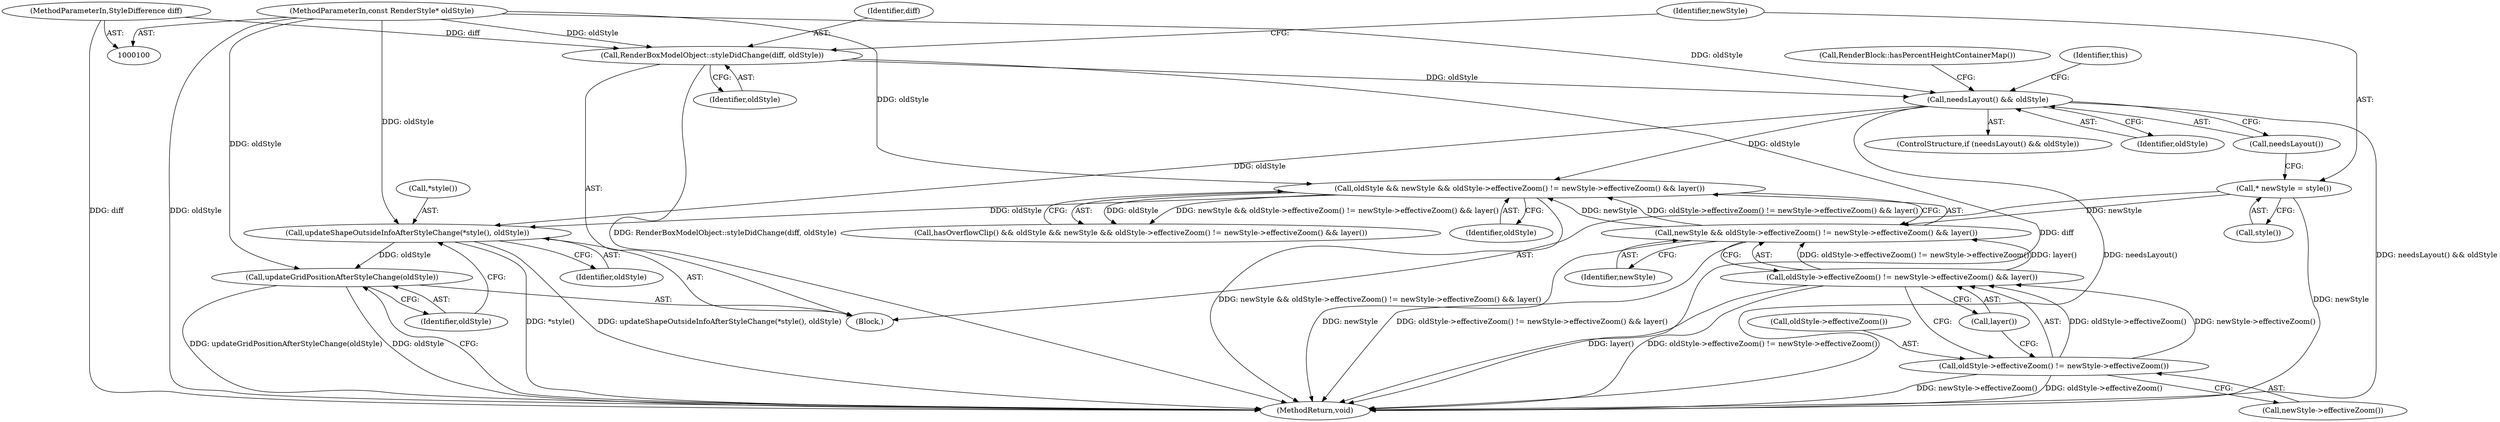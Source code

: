 digraph "0_Chrome_b2b21468c1f7f08b30a7c1755316f6026c50eb2a_4@API" {
"1000213" [label="(Call,updateShapeOutsideInfoAfterStyleChange(*style(), oldStyle))"];
"1000150" [label="(Call,oldStyle && newStyle && oldStyle->effectiveZoom() != newStyle->effectiveZoom() && layer())"];
"1000116" [label="(Call,needsLayout() && oldStyle)"];
"1000108" [label="(Call,RenderBoxModelObject::styleDidChange(diff, oldStyle))"];
"1000101" [label="(MethodParameterIn,StyleDifference diff)"];
"1000102" [label="(MethodParameterIn,const RenderStyle* oldStyle)"];
"1000152" [label="(Call,newStyle && oldStyle->effectiveZoom() != newStyle->effectiveZoom() && layer())"];
"1000112" [label="(Call,* newStyle = style())"];
"1000154" [label="(Call,oldStyle->effectiveZoom() != newStyle->effectiveZoom() && layer())"];
"1000155" [label="(Call,oldStyle->effectiveZoom() != newStyle->effectiveZoom())"];
"1000217" [label="(Call,updateGridPositionAfterStyleChange(oldStyle))"];
"1000217" [label="(Call,updateGridPositionAfterStyleChange(oldStyle))"];
"1000157" [label="(Call,newStyle->effectiveZoom())"];
"1000219" [label="(MethodReturn,void)"];
"1000150" [label="(Call,oldStyle && newStyle && oldStyle->effectiveZoom() != newStyle->effectiveZoom() && layer())"];
"1000103" [label="(Block,)"];
"1000116" [label="(Call,needsLayout() && oldStyle)"];
"1000158" [label="(Call,layer())"];
"1000156" [label="(Call,oldStyle->effectiveZoom())"];
"1000115" [label="(ControlStructure,if (needsLayout() && oldStyle))"];
"1000155" [label="(Call,oldStyle->effectiveZoom() != newStyle->effectiveZoom())"];
"1000213" [label="(Call,updateShapeOutsideInfoAfterStyleChange(*style(), oldStyle))"];
"1000108" [label="(Call,RenderBoxModelObject::styleDidChange(diff, oldStyle))"];
"1000214" [label="(Call,*style())"];
"1000148" [label="(Call,hasOverflowClip() && oldStyle && newStyle && oldStyle->effectiveZoom() != newStyle->effectiveZoom() && layer())"];
"1000216" [label="(Identifier,oldStyle)"];
"1000109" [label="(Identifier,diff)"];
"1000154" [label="(Call,oldStyle->effectiveZoom() != newStyle->effectiveZoom() && layer())"];
"1000121" [label="(Identifier,this)"];
"1000110" [label="(Identifier,oldStyle)"];
"1000102" [label="(MethodParameterIn,const RenderStyle* oldStyle)"];
"1000113" [label="(Identifier,newStyle)"];
"1000112" [label="(Call,* newStyle = style())"];
"1000114" [label="(Call,style())"];
"1000153" [label="(Identifier,newStyle)"];
"1000218" [label="(Identifier,oldStyle)"];
"1000151" [label="(Identifier,oldStyle)"];
"1000101" [label="(MethodParameterIn,StyleDifference diff)"];
"1000152" [label="(Call,newStyle && oldStyle->effectiveZoom() != newStyle->effectiveZoom() && layer())"];
"1000139" [label="(Call,RenderBlock::hasPercentHeightContainerMap())"];
"1000118" [label="(Identifier,oldStyle)"];
"1000117" [label="(Call,needsLayout())"];
"1000213" -> "1000103"  [label="AST: "];
"1000213" -> "1000216"  [label="CFG: "];
"1000214" -> "1000213"  [label="AST: "];
"1000216" -> "1000213"  [label="AST: "];
"1000218" -> "1000213"  [label="CFG: "];
"1000213" -> "1000219"  [label="DDG: *style()"];
"1000213" -> "1000219"  [label="DDG: updateShapeOutsideInfoAfterStyleChange(*style(), oldStyle)"];
"1000150" -> "1000213"  [label="DDG: oldStyle"];
"1000116" -> "1000213"  [label="DDG: oldStyle"];
"1000102" -> "1000213"  [label="DDG: oldStyle"];
"1000213" -> "1000217"  [label="DDG: oldStyle"];
"1000150" -> "1000148"  [label="AST: "];
"1000150" -> "1000151"  [label="CFG: "];
"1000150" -> "1000152"  [label="CFG: "];
"1000151" -> "1000150"  [label="AST: "];
"1000152" -> "1000150"  [label="AST: "];
"1000148" -> "1000150"  [label="CFG: "];
"1000150" -> "1000219"  [label="DDG: newStyle && oldStyle->effectiveZoom() != newStyle->effectiveZoom() && layer()"];
"1000150" -> "1000148"  [label="DDG: oldStyle"];
"1000150" -> "1000148"  [label="DDG: newStyle && oldStyle->effectiveZoom() != newStyle->effectiveZoom() && layer()"];
"1000116" -> "1000150"  [label="DDG: oldStyle"];
"1000102" -> "1000150"  [label="DDG: oldStyle"];
"1000152" -> "1000150"  [label="DDG: newStyle"];
"1000152" -> "1000150"  [label="DDG: oldStyle->effectiveZoom() != newStyle->effectiveZoom() && layer()"];
"1000116" -> "1000115"  [label="AST: "];
"1000116" -> "1000117"  [label="CFG: "];
"1000116" -> "1000118"  [label="CFG: "];
"1000117" -> "1000116"  [label="AST: "];
"1000118" -> "1000116"  [label="AST: "];
"1000121" -> "1000116"  [label="CFG: "];
"1000139" -> "1000116"  [label="CFG: "];
"1000116" -> "1000219"  [label="DDG: needsLayout()"];
"1000116" -> "1000219"  [label="DDG: needsLayout() && oldStyle"];
"1000108" -> "1000116"  [label="DDG: oldStyle"];
"1000102" -> "1000116"  [label="DDG: oldStyle"];
"1000108" -> "1000103"  [label="AST: "];
"1000108" -> "1000110"  [label="CFG: "];
"1000109" -> "1000108"  [label="AST: "];
"1000110" -> "1000108"  [label="AST: "];
"1000113" -> "1000108"  [label="CFG: "];
"1000108" -> "1000219"  [label="DDG: RenderBoxModelObject::styleDidChange(diff, oldStyle)"];
"1000108" -> "1000219"  [label="DDG: diff"];
"1000101" -> "1000108"  [label="DDG: diff"];
"1000102" -> "1000108"  [label="DDG: oldStyle"];
"1000101" -> "1000100"  [label="AST: "];
"1000101" -> "1000219"  [label="DDG: diff"];
"1000102" -> "1000100"  [label="AST: "];
"1000102" -> "1000219"  [label="DDG: oldStyle"];
"1000102" -> "1000217"  [label="DDG: oldStyle"];
"1000152" -> "1000153"  [label="CFG: "];
"1000152" -> "1000154"  [label="CFG: "];
"1000153" -> "1000152"  [label="AST: "];
"1000154" -> "1000152"  [label="AST: "];
"1000152" -> "1000219"  [label="DDG: newStyle"];
"1000152" -> "1000219"  [label="DDG: oldStyle->effectiveZoom() != newStyle->effectiveZoom() && layer()"];
"1000112" -> "1000152"  [label="DDG: newStyle"];
"1000154" -> "1000152"  [label="DDG: oldStyle->effectiveZoom() != newStyle->effectiveZoom()"];
"1000154" -> "1000152"  [label="DDG: layer()"];
"1000112" -> "1000103"  [label="AST: "];
"1000112" -> "1000114"  [label="CFG: "];
"1000113" -> "1000112"  [label="AST: "];
"1000114" -> "1000112"  [label="AST: "];
"1000117" -> "1000112"  [label="CFG: "];
"1000112" -> "1000219"  [label="DDG: newStyle"];
"1000154" -> "1000155"  [label="CFG: "];
"1000154" -> "1000158"  [label="CFG: "];
"1000155" -> "1000154"  [label="AST: "];
"1000158" -> "1000154"  [label="AST: "];
"1000154" -> "1000219"  [label="DDG: oldStyle->effectiveZoom() != newStyle->effectiveZoom()"];
"1000154" -> "1000219"  [label="DDG: layer()"];
"1000155" -> "1000154"  [label="DDG: oldStyle->effectiveZoom()"];
"1000155" -> "1000154"  [label="DDG: newStyle->effectiveZoom()"];
"1000155" -> "1000157"  [label="CFG: "];
"1000156" -> "1000155"  [label="AST: "];
"1000157" -> "1000155"  [label="AST: "];
"1000158" -> "1000155"  [label="CFG: "];
"1000155" -> "1000219"  [label="DDG: newStyle->effectiveZoom()"];
"1000155" -> "1000219"  [label="DDG: oldStyle->effectiveZoom()"];
"1000217" -> "1000103"  [label="AST: "];
"1000217" -> "1000218"  [label="CFG: "];
"1000218" -> "1000217"  [label="AST: "];
"1000219" -> "1000217"  [label="CFG: "];
"1000217" -> "1000219"  [label="DDG: updateGridPositionAfterStyleChange(oldStyle)"];
"1000217" -> "1000219"  [label="DDG: oldStyle"];
}

